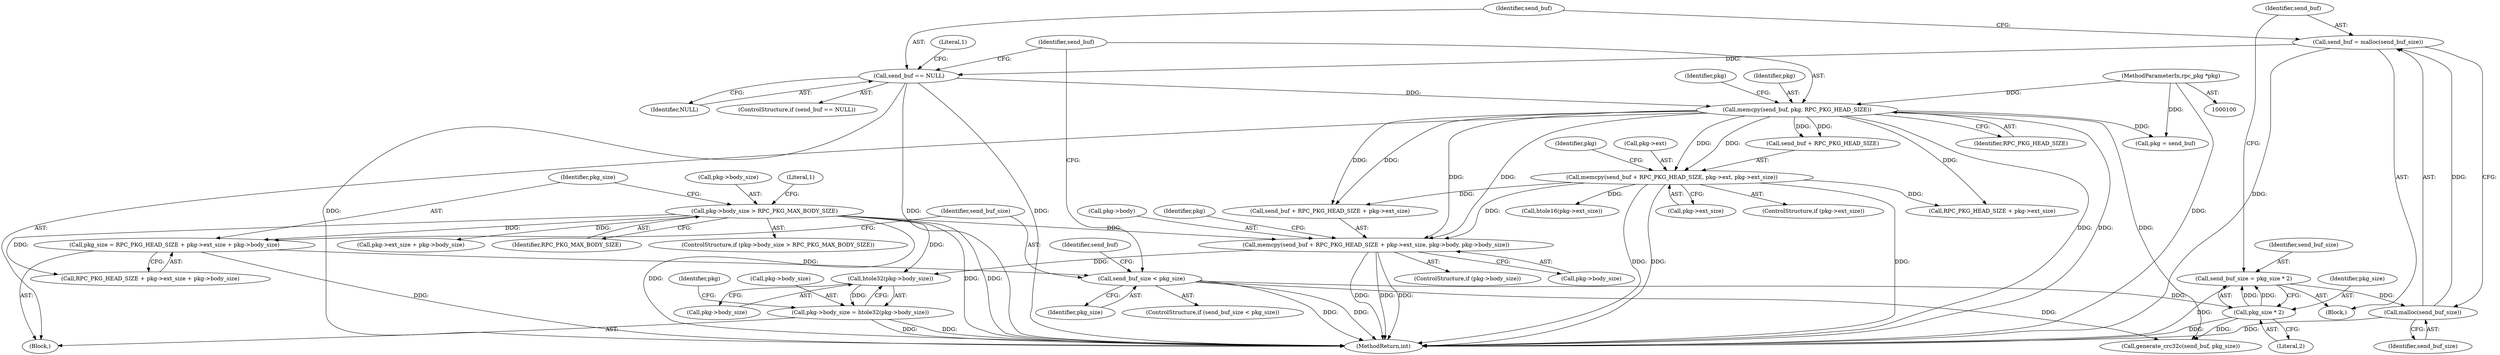 digraph "0_viabtc_exchange_server_4a7c27bfe98f409623d4d857894d017ff0672cc9#diff-515c81af848352583bff286d6224875f_1@API" {
"1000177" [label="(Call,memcpy(send_buf + RPC_PKG_HEAD_SIZE + pkg->ext_size, pkg->body, pkg->body_size))"];
"1000155" [label="(Call,memcpy(send_buf, pkg, RPC_PKG_HEAD_SIZE))"];
"1000148" [label="(Call,send_buf == NULL)"];
"1000143" [label="(Call,send_buf = malloc(send_buf_size))"];
"1000145" [label="(Call,malloc(send_buf_size))"];
"1000138" [label="(Call,send_buf_size = pkg_size * 2)"];
"1000140" [label="(Call,pkg_size * 2)"];
"1000130" [label="(Call,send_buf_size < pkg_size)"];
"1000118" [label="(Call,pkg_size = RPC_PKG_HEAD_SIZE + pkg->ext_size + pkg->body_size)"];
"1000109" [label="(Call,pkg->body_size > RPC_PKG_MAX_BODY_SIZE)"];
"1000101" [label="(MethodParameterIn,rpc_pkg *pkg)"];
"1000163" [label="(Call,memcpy(send_buf + RPC_PKG_HEAD_SIZE, pkg->ext, pkg->ext_size))"];
"1000244" [label="(Call,htole32(pkg->body_size))"];
"1000240" [label="(Call,pkg->body_size = htole32(pkg->body_size))"];
"1000154" [label="(Literal,1)"];
"1000135" [label="(Identifier,send_buf)"];
"1000142" [label="(Literal,2)"];
"1000148" [label="(Call,send_buf == NULL)"];
"1000101" [label="(MethodParameterIn,rpc_pkg *pkg)"];
"1000138" [label="(Call,send_buf_size = pkg_size * 2)"];
"1000185" [label="(Call,pkg->body)"];
"1000245" [label="(Call,pkg->body_size)"];
"1000110" [label="(Call,pkg->body_size)"];
"1000175" [label="(Identifier,pkg)"];
"1000119" [label="(Identifier,pkg_size)"];
"1000163" [label="(Call,memcpy(send_buf + RPC_PKG_HEAD_SIZE, pkg->ext, pkg->ext_size))"];
"1000149" [label="(Identifier,send_buf)"];
"1000109" [label="(Call,pkg->body_size > RPC_PKG_MAX_BODY_SIZE)"];
"1000117" [label="(Literal,1)"];
"1000155" [label="(Call,memcpy(send_buf, pkg, RPC_PKG_HEAD_SIZE))"];
"1000122" [label="(Call,pkg->ext_size + pkg->body_size)"];
"1000139" [label="(Identifier,send_buf_size)"];
"1000120" [label="(Call,RPC_PKG_HEAD_SIZE + pkg->ext_size + pkg->body_size)"];
"1000113" [label="(Identifier,RPC_PKG_MAX_BODY_SIZE)"];
"1000108" [label="(ControlStructure,if (pkg->body_size > RPC_PKG_MAX_BODY_SIZE))"];
"1000170" [label="(Call,pkg->ext_size)"];
"1000159" [label="(ControlStructure,if (pkg->ext_size))"];
"1000192" [label="(Identifier,pkg)"];
"1000140" [label="(Call,pkg_size * 2)"];
"1000241" [label="(Call,pkg->body_size)"];
"1000145" [label="(Call,malloc(send_buf_size))"];
"1000252" [label="(Call,htole16(pkg->ext_size))"];
"1000178" [label="(Call,send_buf + RPC_PKG_HEAD_SIZE + pkg->ext_size)"];
"1000180" [label="(Call,RPC_PKG_HEAD_SIZE + pkg->ext_size)"];
"1000240" [label="(Call,pkg->body_size = htole32(pkg->body_size))"];
"1000161" [label="(Identifier,pkg)"];
"1000244" [label="(Call,htole32(pkg->body_size))"];
"1000177" [label="(Call,memcpy(send_buf + RPC_PKG_HEAD_SIZE + pkg->ext_size, pkg->body, pkg->body_size))"];
"1000104" [label="(Block,)"];
"1000131" [label="(Identifier,send_buf_size)"];
"1000144" [label="(Identifier,send_buf)"];
"1000143" [label="(Call,send_buf = malloc(send_buf_size))"];
"1000150" [label="(Identifier,NULL)"];
"1000250" [label="(Identifier,pkg)"];
"1000164" [label="(Call,send_buf + RPC_PKG_HEAD_SIZE)"];
"1000173" [label="(ControlStructure,if (pkg->body_size))"];
"1000132" [label="(Identifier,pkg_size)"];
"1000118" [label="(Call,pkg_size = RPC_PKG_HEAD_SIZE + pkg->ext_size + pkg->body_size)"];
"1000146" [label="(Identifier,send_buf_size)"];
"1000141" [label="(Identifier,pkg_size)"];
"1000156" [label="(Identifier,send_buf)"];
"1000266" [label="(Call,generate_crc32c(send_buf, pkg_size))"];
"1000158" [label="(Identifier,RPC_PKG_HEAD_SIZE)"];
"1000133" [label="(Block,)"];
"1000191" [label="(Call,pkg = send_buf)"];
"1000130" [label="(Call,send_buf_size < pkg_size)"];
"1000147" [label="(ControlStructure,if (send_buf == NULL))"];
"1000129" [label="(ControlStructure,if (send_buf_size < pkg_size))"];
"1000167" [label="(Call,pkg->ext)"];
"1000279" [label="(MethodReturn,int)"];
"1000157" [label="(Identifier,pkg)"];
"1000188" [label="(Call,pkg->body_size)"];
"1000177" -> "1000173"  [label="AST: "];
"1000177" -> "1000188"  [label="CFG: "];
"1000178" -> "1000177"  [label="AST: "];
"1000185" -> "1000177"  [label="AST: "];
"1000188" -> "1000177"  [label="AST: "];
"1000192" -> "1000177"  [label="CFG: "];
"1000177" -> "1000279"  [label="DDG: "];
"1000177" -> "1000279"  [label="DDG: "];
"1000177" -> "1000279"  [label="DDG: "];
"1000155" -> "1000177"  [label="DDG: "];
"1000155" -> "1000177"  [label="DDG: "];
"1000163" -> "1000177"  [label="DDG: "];
"1000109" -> "1000177"  [label="DDG: "];
"1000177" -> "1000244"  [label="DDG: "];
"1000155" -> "1000104"  [label="AST: "];
"1000155" -> "1000158"  [label="CFG: "];
"1000156" -> "1000155"  [label="AST: "];
"1000157" -> "1000155"  [label="AST: "];
"1000158" -> "1000155"  [label="AST: "];
"1000161" -> "1000155"  [label="CFG: "];
"1000155" -> "1000279"  [label="DDG: "];
"1000155" -> "1000279"  [label="DDG: "];
"1000148" -> "1000155"  [label="DDG: "];
"1000101" -> "1000155"  [label="DDG: "];
"1000155" -> "1000163"  [label="DDG: "];
"1000155" -> "1000163"  [label="DDG: "];
"1000155" -> "1000164"  [label="DDG: "];
"1000155" -> "1000164"  [label="DDG: "];
"1000155" -> "1000178"  [label="DDG: "];
"1000155" -> "1000178"  [label="DDG: "];
"1000155" -> "1000180"  [label="DDG: "];
"1000155" -> "1000191"  [label="DDG: "];
"1000155" -> "1000266"  [label="DDG: "];
"1000148" -> "1000147"  [label="AST: "];
"1000148" -> "1000150"  [label="CFG: "];
"1000149" -> "1000148"  [label="AST: "];
"1000150" -> "1000148"  [label="AST: "];
"1000154" -> "1000148"  [label="CFG: "];
"1000156" -> "1000148"  [label="CFG: "];
"1000148" -> "1000279"  [label="DDG: "];
"1000148" -> "1000279"  [label="DDG: "];
"1000148" -> "1000279"  [label="DDG: "];
"1000143" -> "1000148"  [label="DDG: "];
"1000143" -> "1000133"  [label="AST: "];
"1000143" -> "1000145"  [label="CFG: "];
"1000144" -> "1000143"  [label="AST: "];
"1000145" -> "1000143"  [label="AST: "];
"1000149" -> "1000143"  [label="CFG: "];
"1000143" -> "1000279"  [label="DDG: "];
"1000145" -> "1000143"  [label="DDG: "];
"1000145" -> "1000146"  [label="CFG: "];
"1000146" -> "1000145"  [label="AST: "];
"1000145" -> "1000279"  [label="DDG: "];
"1000138" -> "1000145"  [label="DDG: "];
"1000138" -> "1000133"  [label="AST: "];
"1000138" -> "1000140"  [label="CFG: "];
"1000139" -> "1000138"  [label="AST: "];
"1000140" -> "1000138"  [label="AST: "];
"1000144" -> "1000138"  [label="CFG: "];
"1000138" -> "1000279"  [label="DDG: "];
"1000140" -> "1000138"  [label="DDG: "];
"1000140" -> "1000138"  [label="DDG: "];
"1000140" -> "1000142"  [label="CFG: "];
"1000141" -> "1000140"  [label="AST: "];
"1000142" -> "1000140"  [label="AST: "];
"1000140" -> "1000279"  [label="DDG: "];
"1000130" -> "1000140"  [label="DDG: "];
"1000140" -> "1000266"  [label="DDG: "];
"1000130" -> "1000129"  [label="AST: "];
"1000130" -> "1000132"  [label="CFG: "];
"1000131" -> "1000130"  [label="AST: "];
"1000132" -> "1000130"  [label="AST: "];
"1000135" -> "1000130"  [label="CFG: "];
"1000156" -> "1000130"  [label="CFG: "];
"1000130" -> "1000279"  [label="DDG: "];
"1000130" -> "1000279"  [label="DDG: "];
"1000118" -> "1000130"  [label="DDG: "];
"1000130" -> "1000266"  [label="DDG: "];
"1000118" -> "1000104"  [label="AST: "];
"1000118" -> "1000120"  [label="CFG: "];
"1000119" -> "1000118"  [label="AST: "];
"1000120" -> "1000118"  [label="AST: "];
"1000131" -> "1000118"  [label="CFG: "];
"1000118" -> "1000279"  [label="DDG: "];
"1000109" -> "1000118"  [label="DDG: "];
"1000109" -> "1000108"  [label="AST: "];
"1000109" -> "1000113"  [label="CFG: "];
"1000110" -> "1000109"  [label="AST: "];
"1000113" -> "1000109"  [label="AST: "];
"1000117" -> "1000109"  [label="CFG: "];
"1000119" -> "1000109"  [label="CFG: "];
"1000109" -> "1000279"  [label="DDG: "];
"1000109" -> "1000279"  [label="DDG: "];
"1000109" -> "1000279"  [label="DDG: "];
"1000109" -> "1000120"  [label="DDG: "];
"1000109" -> "1000122"  [label="DDG: "];
"1000109" -> "1000244"  [label="DDG: "];
"1000101" -> "1000100"  [label="AST: "];
"1000101" -> "1000279"  [label="DDG: "];
"1000101" -> "1000191"  [label="DDG: "];
"1000163" -> "1000159"  [label="AST: "];
"1000163" -> "1000170"  [label="CFG: "];
"1000164" -> "1000163"  [label="AST: "];
"1000167" -> "1000163"  [label="AST: "];
"1000170" -> "1000163"  [label="AST: "];
"1000175" -> "1000163"  [label="CFG: "];
"1000163" -> "1000279"  [label="DDG: "];
"1000163" -> "1000279"  [label="DDG: "];
"1000163" -> "1000279"  [label="DDG: "];
"1000163" -> "1000178"  [label="DDG: "];
"1000163" -> "1000180"  [label="DDG: "];
"1000163" -> "1000252"  [label="DDG: "];
"1000244" -> "1000240"  [label="AST: "];
"1000244" -> "1000245"  [label="CFG: "];
"1000245" -> "1000244"  [label="AST: "];
"1000240" -> "1000244"  [label="CFG: "];
"1000244" -> "1000240"  [label="DDG: "];
"1000240" -> "1000104"  [label="AST: "];
"1000241" -> "1000240"  [label="AST: "];
"1000250" -> "1000240"  [label="CFG: "];
"1000240" -> "1000279"  [label="DDG: "];
"1000240" -> "1000279"  [label="DDG: "];
}
